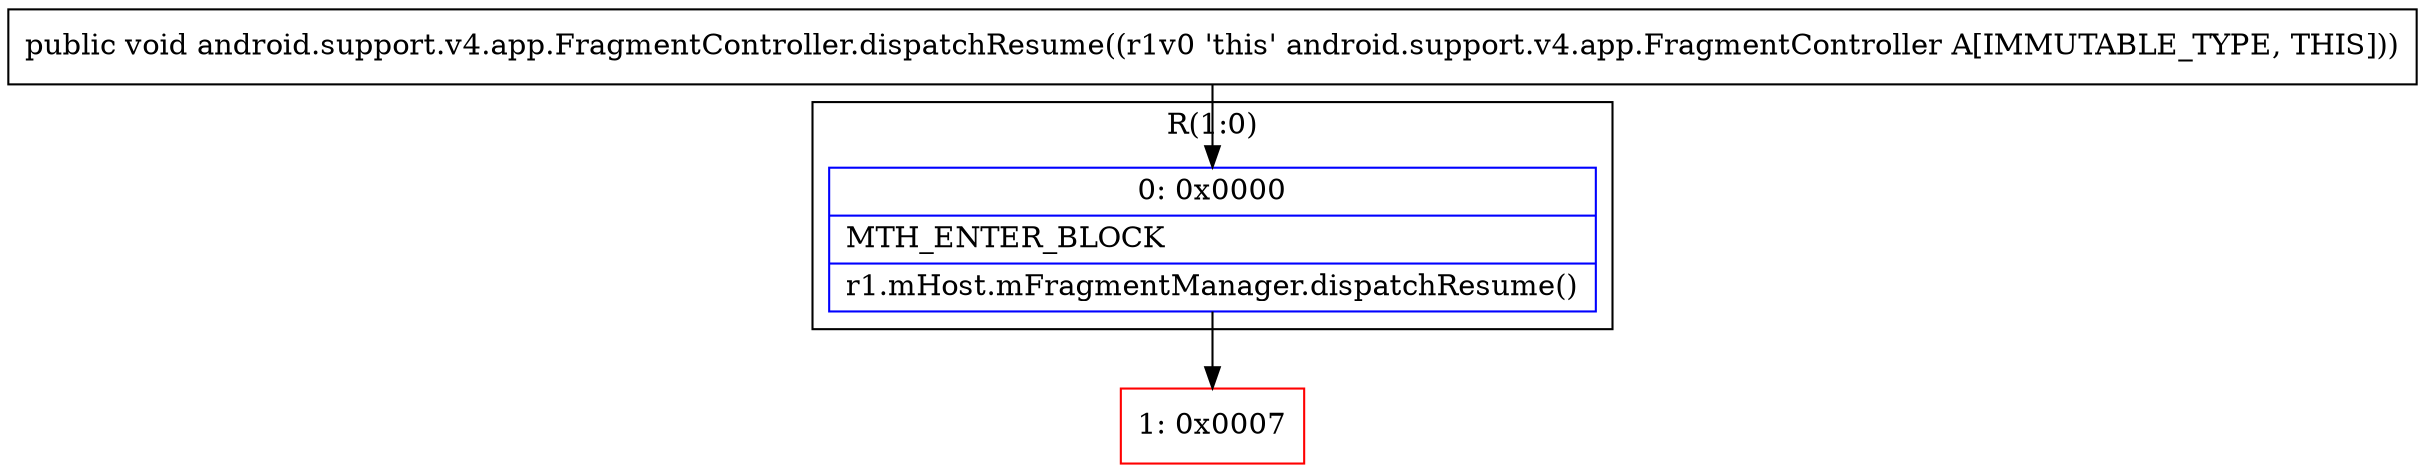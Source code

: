 digraph "CFG forandroid.support.v4.app.FragmentController.dispatchResume()V" {
subgraph cluster_Region_883345489 {
label = "R(1:0)";
node [shape=record,color=blue];
Node_0 [shape=record,label="{0\:\ 0x0000|MTH_ENTER_BLOCK\l|r1.mHost.mFragmentManager.dispatchResume()\l}"];
}
Node_1 [shape=record,color=red,label="{1\:\ 0x0007}"];
MethodNode[shape=record,label="{public void android.support.v4.app.FragmentController.dispatchResume((r1v0 'this' android.support.v4.app.FragmentController A[IMMUTABLE_TYPE, THIS])) }"];
MethodNode -> Node_0;
Node_0 -> Node_1;
}

